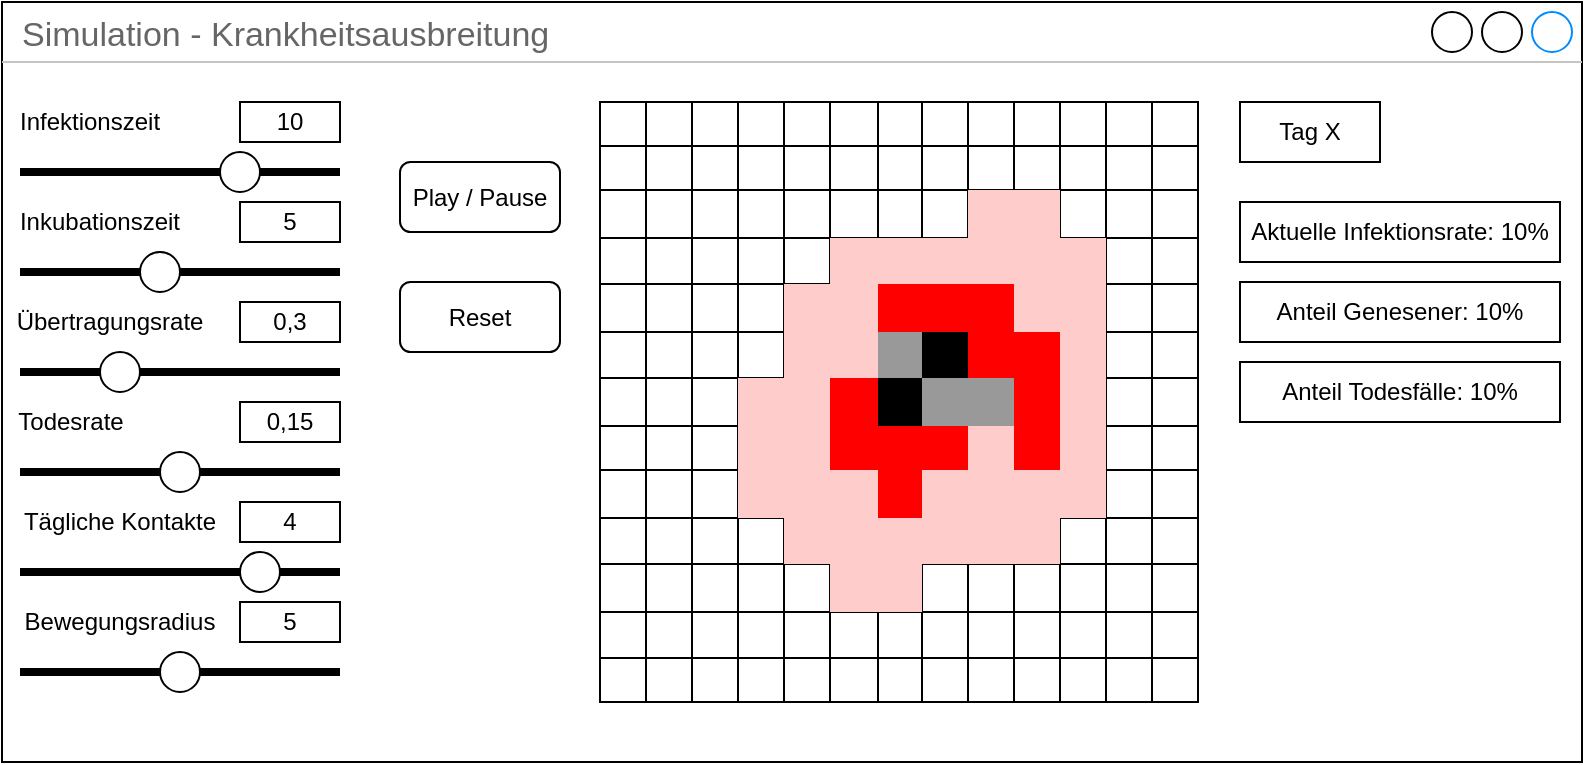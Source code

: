 <mxfile version="14.4.6" type="github">
  <diagram id="1iYBLRHVPNhLpC0BJ63J" name="Page-1">
    <mxGraphModel dx="1382" dy="764" grid="1" gridSize="10" guides="1" tooltips="1" connect="1" arrows="1" fold="1" page="1" pageScale="1" pageWidth="827" pageHeight="1169" math="0" shadow="0">
      <root>
        <mxCell id="0" />
        <mxCell id="1" parent="0" />
        <mxCell id="TaedzeyRGepdE8LKF5ip-785" value="Simulation - Krankheitsausbreitung" style="strokeWidth=1;shadow=0;dashed=0;align=center;html=1;shape=mxgraph.mockup.containers.window;align=left;verticalAlign=top;spacingLeft=8;strokeColor2=#008cff;strokeColor3=#c4c4c4;fontColor=#666666;mainText=;fontSize=17;labelBackgroundColor=none;fillColor=none;" vertex="1" parent="1">
          <mxGeometry x="20" y="30" width="790" height="380" as="geometry" />
        </mxCell>
        <mxCell id="TaedzeyRGepdE8LKF5ip-1" value="" style="shape=table;html=1;whiteSpace=wrap;startSize=0;container=1;collapsible=0;childLayout=tableLayout;" vertex="1" parent="1">
          <mxGeometry x="319" y="80" width="299" height="300" as="geometry" />
        </mxCell>
        <mxCell id="TaedzeyRGepdE8LKF5ip-170" style="shape=partialRectangle;html=1;whiteSpace=wrap;collapsible=0;dropTarget=0;pointerEvents=0;fillColor=none;top=0;left=0;bottom=0;right=0;points=[[0,0.5],[1,0.5]];portConstraint=eastwest;" vertex="1" parent="TaedzeyRGepdE8LKF5ip-1">
          <mxGeometry width="299" height="22" as="geometry" />
        </mxCell>
        <mxCell id="TaedzeyRGepdE8LKF5ip-171" style="shape=partialRectangle;html=1;whiteSpace=wrap;connectable=0;fillColor=none;top=0;left=0;bottom=0;right=0;overflow=hidden;" vertex="1" parent="TaedzeyRGepdE8LKF5ip-170">
          <mxGeometry width="23" height="22" as="geometry" />
        </mxCell>
        <mxCell id="TaedzeyRGepdE8LKF5ip-172" style="shape=partialRectangle;html=1;whiteSpace=wrap;connectable=0;fillColor=none;top=0;left=0;bottom=0;right=0;overflow=hidden;" vertex="1" parent="TaedzeyRGepdE8LKF5ip-170">
          <mxGeometry x="23" width="23" height="22" as="geometry" />
        </mxCell>
        <mxCell id="TaedzeyRGepdE8LKF5ip-173" style="shape=partialRectangle;html=1;whiteSpace=wrap;connectable=0;fillColor=none;top=0;left=0;bottom=0;right=0;overflow=hidden;" vertex="1" parent="TaedzeyRGepdE8LKF5ip-170">
          <mxGeometry x="46" width="23" height="22" as="geometry" />
        </mxCell>
        <mxCell id="TaedzeyRGepdE8LKF5ip-174" style="shape=partialRectangle;html=1;whiteSpace=wrap;connectable=0;fillColor=none;top=0;left=0;bottom=0;right=0;overflow=hidden;" vertex="1" parent="TaedzeyRGepdE8LKF5ip-170">
          <mxGeometry x="69" width="23" height="22" as="geometry" />
        </mxCell>
        <mxCell id="TaedzeyRGepdE8LKF5ip-175" style="shape=partialRectangle;html=1;whiteSpace=wrap;connectable=0;fillColor=none;top=0;left=0;bottom=0;right=0;overflow=hidden;" vertex="1" parent="TaedzeyRGepdE8LKF5ip-170">
          <mxGeometry x="92" width="23" height="22" as="geometry" />
        </mxCell>
        <mxCell id="TaedzeyRGepdE8LKF5ip-176" style="shape=partialRectangle;html=1;whiteSpace=wrap;connectable=0;fillColor=none;top=0;left=0;bottom=0;right=0;overflow=hidden;" vertex="1" parent="TaedzeyRGepdE8LKF5ip-170">
          <mxGeometry x="115" width="24" height="22" as="geometry" />
        </mxCell>
        <mxCell id="TaedzeyRGepdE8LKF5ip-177" style="shape=partialRectangle;html=1;whiteSpace=wrap;connectable=0;fillColor=none;top=0;left=0;bottom=0;right=0;overflow=hidden;" vertex="1" parent="TaedzeyRGepdE8LKF5ip-170">
          <mxGeometry x="139" width="22" height="22" as="geometry" />
        </mxCell>
        <mxCell id="TaedzeyRGepdE8LKF5ip-178" style="shape=partialRectangle;html=1;whiteSpace=wrap;connectable=0;fillColor=none;top=0;left=0;bottom=0;right=0;overflow=hidden;" vertex="1" parent="TaedzeyRGepdE8LKF5ip-170">
          <mxGeometry x="161" width="23" height="22" as="geometry" />
        </mxCell>
        <mxCell id="TaedzeyRGepdE8LKF5ip-179" style="shape=partialRectangle;html=1;whiteSpace=wrap;connectable=0;fillColor=none;top=0;left=0;bottom=0;right=0;overflow=hidden;" vertex="1" parent="TaedzeyRGepdE8LKF5ip-170">
          <mxGeometry x="184" width="23" height="22" as="geometry" />
        </mxCell>
        <mxCell id="TaedzeyRGepdE8LKF5ip-180" style="shape=partialRectangle;html=1;whiteSpace=wrap;connectable=0;fillColor=none;top=0;left=0;bottom=0;right=0;overflow=hidden;" vertex="1" parent="TaedzeyRGepdE8LKF5ip-170">
          <mxGeometry x="207" width="23" height="22" as="geometry" />
        </mxCell>
        <mxCell id="TaedzeyRGepdE8LKF5ip-181" style="shape=partialRectangle;html=1;whiteSpace=wrap;connectable=0;fillColor=none;top=0;left=0;bottom=0;right=0;overflow=hidden;" vertex="1" parent="TaedzeyRGepdE8LKF5ip-170">
          <mxGeometry x="230" width="23" height="22" as="geometry" />
        </mxCell>
        <mxCell id="TaedzeyRGepdE8LKF5ip-182" style="shape=partialRectangle;html=1;whiteSpace=wrap;connectable=0;fillColor=none;top=0;left=0;bottom=0;right=0;overflow=hidden;" vertex="1" parent="TaedzeyRGepdE8LKF5ip-170">
          <mxGeometry x="253" width="23" height="22" as="geometry" />
        </mxCell>
        <mxCell id="TaedzeyRGepdE8LKF5ip-183" style="shape=partialRectangle;html=1;whiteSpace=wrap;connectable=0;fillColor=none;top=0;left=0;bottom=0;right=0;overflow=hidden;" vertex="1" parent="TaedzeyRGepdE8LKF5ip-170">
          <mxGeometry x="276" width="23" height="22" as="geometry" />
        </mxCell>
        <mxCell id="TaedzeyRGepdE8LKF5ip-156" style="shape=partialRectangle;html=1;whiteSpace=wrap;collapsible=0;dropTarget=0;pointerEvents=0;fillColor=none;top=0;left=0;bottom=0;right=0;points=[[0,0.5],[1,0.5]];portConstraint=eastwest;" vertex="1" parent="TaedzeyRGepdE8LKF5ip-1">
          <mxGeometry y="22" width="299" height="22" as="geometry" />
        </mxCell>
        <mxCell id="TaedzeyRGepdE8LKF5ip-157" style="shape=partialRectangle;html=1;whiteSpace=wrap;connectable=0;fillColor=none;top=0;left=0;bottom=0;right=0;overflow=hidden;" vertex="1" parent="TaedzeyRGepdE8LKF5ip-156">
          <mxGeometry width="23" height="22" as="geometry" />
        </mxCell>
        <mxCell id="TaedzeyRGepdE8LKF5ip-158" style="shape=partialRectangle;html=1;whiteSpace=wrap;connectable=0;fillColor=none;top=0;left=0;bottom=0;right=0;overflow=hidden;" vertex="1" parent="TaedzeyRGepdE8LKF5ip-156">
          <mxGeometry x="23" width="23" height="22" as="geometry" />
        </mxCell>
        <mxCell id="TaedzeyRGepdE8LKF5ip-159" style="shape=partialRectangle;html=1;whiteSpace=wrap;connectable=0;fillColor=none;top=0;left=0;bottom=0;right=0;overflow=hidden;" vertex="1" parent="TaedzeyRGepdE8LKF5ip-156">
          <mxGeometry x="46" width="23" height="22" as="geometry" />
        </mxCell>
        <mxCell id="TaedzeyRGepdE8LKF5ip-160" style="shape=partialRectangle;html=1;whiteSpace=wrap;connectable=0;fillColor=none;top=0;left=0;bottom=0;right=0;overflow=hidden;" vertex="1" parent="TaedzeyRGepdE8LKF5ip-156">
          <mxGeometry x="69" width="23" height="22" as="geometry" />
        </mxCell>
        <mxCell id="TaedzeyRGepdE8LKF5ip-161" style="shape=partialRectangle;html=1;whiteSpace=wrap;connectable=0;fillColor=none;top=0;left=0;bottom=0;right=0;overflow=hidden;" vertex="1" parent="TaedzeyRGepdE8LKF5ip-156">
          <mxGeometry x="92" width="23" height="22" as="geometry" />
        </mxCell>
        <mxCell id="TaedzeyRGepdE8LKF5ip-162" style="shape=partialRectangle;html=1;whiteSpace=wrap;connectable=0;fillColor=none;top=0;left=0;bottom=0;right=0;overflow=hidden;" vertex="1" parent="TaedzeyRGepdE8LKF5ip-156">
          <mxGeometry x="115" width="24" height="22" as="geometry" />
        </mxCell>
        <mxCell id="TaedzeyRGepdE8LKF5ip-163" style="shape=partialRectangle;html=1;whiteSpace=wrap;connectable=0;fillColor=none;top=0;left=0;bottom=0;right=0;overflow=hidden;" vertex="1" parent="TaedzeyRGepdE8LKF5ip-156">
          <mxGeometry x="139" width="22" height="22" as="geometry" />
        </mxCell>
        <mxCell id="TaedzeyRGepdE8LKF5ip-164" style="shape=partialRectangle;html=1;whiteSpace=wrap;connectable=0;fillColor=none;top=0;left=0;bottom=0;right=0;overflow=hidden;" vertex="1" parent="TaedzeyRGepdE8LKF5ip-156">
          <mxGeometry x="161" width="23" height="22" as="geometry" />
        </mxCell>
        <mxCell id="TaedzeyRGepdE8LKF5ip-165" style="shape=partialRectangle;html=1;whiteSpace=wrap;connectable=0;fillColor=none;top=0;left=0;bottom=0;right=0;overflow=hidden;" vertex="1" parent="TaedzeyRGepdE8LKF5ip-156">
          <mxGeometry x="184" width="23" height="22" as="geometry" />
        </mxCell>
        <mxCell id="TaedzeyRGepdE8LKF5ip-166" style="shape=partialRectangle;html=1;whiteSpace=wrap;connectable=0;fillColor=none;top=0;left=0;bottom=0;right=0;overflow=hidden;" vertex="1" parent="TaedzeyRGepdE8LKF5ip-156">
          <mxGeometry x="207" width="23" height="22" as="geometry" />
        </mxCell>
        <mxCell id="TaedzeyRGepdE8LKF5ip-167" style="shape=partialRectangle;html=1;whiteSpace=wrap;connectable=0;fillColor=none;top=0;left=0;bottom=0;right=0;overflow=hidden;" vertex="1" parent="TaedzeyRGepdE8LKF5ip-156">
          <mxGeometry x="230" width="23" height="22" as="geometry" />
        </mxCell>
        <mxCell id="TaedzeyRGepdE8LKF5ip-168" style="shape=partialRectangle;html=1;whiteSpace=wrap;connectable=0;fillColor=none;top=0;left=0;bottom=0;right=0;overflow=hidden;" vertex="1" parent="TaedzeyRGepdE8LKF5ip-156">
          <mxGeometry x="253" width="23" height="22" as="geometry" />
        </mxCell>
        <mxCell id="TaedzeyRGepdE8LKF5ip-169" style="shape=partialRectangle;html=1;whiteSpace=wrap;connectable=0;fillColor=none;top=0;left=0;bottom=0;right=0;overflow=hidden;" vertex="1" parent="TaedzeyRGepdE8LKF5ip-156">
          <mxGeometry x="276" width="23" height="22" as="geometry" />
        </mxCell>
        <mxCell id="TaedzeyRGepdE8LKF5ip-122" style="shape=partialRectangle;html=1;whiteSpace=wrap;collapsible=0;dropTarget=0;pointerEvents=0;fillColor=none;top=0;left=0;bottom=0;right=0;points=[[0,0.5],[1,0.5]];portConstraint=eastwest;" vertex="1" parent="TaedzeyRGepdE8LKF5ip-1">
          <mxGeometry y="44" width="299" height="24" as="geometry" />
        </mxCell>
        <mxCell id="TaedzeyRGepdE8LKF5ip-134" style="shape=partialRectangle;html=1;whiteSpace=wrap;connectable=0;fillColor=none;top=0;left=0;bottom=0;right=0;overflow=hidden;" vertex="1" parent="TaedzeyRGepdE8LKF5ip-122">
          <mxGeometry width="23" height="24" as="geometry" />
        </mxCell>
        <mxCell id="TaedzeyRGepdE8LKF5ip-123" style="shape=partialRectangle;html=1;whiteSpace=wrap;connectable=0;fillColor=none;top=0;left=0;bottom=0;right=0;overflow=hidden;" vertex="1" parent="TaedzeyRGepdE8LKF5ip-122">
          <mxGeometry x="23" width="23" height="24" as="geometry" />
        </mxCell>
        <mxCell id="TaedzeyRGepdE8LKF5ip-124" style="shape=partialRectangle;html=1;whiteSpace=wrap;connectable=0;fillColor=none;top=0;left=0;bottom=0;right=0;overflow=hidden;" vertex="1" parent="TaedzeyRGepdE8LKF5ip-122">
          <mxGeometry x="46" width="23" height="24" as="geometry" />
        </mxCell>
        <mxCell id="TaedzeyRGepdE8LKF5ip-125" style="shape=partialRectangle;html=1;whiteSpace=wrap;connectable=0;fillColor=none;top=0;left=0;bottom=0;right=0;overflow=hidden;" vertex="1" parent="TaedzeyRGepdE8LKF5ip-122">
          <mxGeometry x="69" width="23" height="24" as="geometry" />
        </mxCell>
        <mxCell id="TaedzeyRGepdE8LKF5ip-126" style="shape=partialRectangle;html=1;whiteSpace=wrap;connectable=0;fillColor=none;top=0;left=0;bottom=0;right=0;overflow=hidden;" vertex="1" parent="TaedzeyRGepdE8LKF5ip-122">
          <mxGeometry x="92" width="23" height="24" as="geometry" />
        </mxCell>
        <mxCell id="TaedzeyRGepdE8LKF5ip-127" style="shape=partialRectangle;html=1;whiteSpace=wrap;connectable=0;fillColor=none;top=0;left=0;bottom=0;right=0;overflow=hidden;" vertex="1" parent="TaedzeyRGepdE8LKF5ip-122">
          <mxGeometry x="115" width="24" height="24" as="geometry" />
        </mxCell>
        <mxCell id="TaedzeyRGepdE8LKF5ip-128" style="shape=partialRectangle;html=1;whiteSpace=wrap;connectable=0;fillColor=none;top=0;left=0;bottom=0;right=0;overflow=hidden;" vertex="1" parent="TaedzeyRGepdE8LKF5ip-122">
          <mxGeometry x="139" width="22" height="24" as="geometry" />
        </mxCell>
        <mxCell id="TaedzeyRGepdE8LKF5ip-129" style="shape=partialRectangle;html=1;whiteSpace=wrap;connectable=0;fillColor=none;top=0;left=0;bottom=0;right=0;overflow=hidden;" vertex="1" parent="TaedzeyRGepdE8LKF5ip-122">
          <mxGeometry x="161" width="23" height="24" as="geometry" />
        </mxCell>
        <mxCell id="TaedzeyRGepdE8LKF5ip-130" style="shape=partialRectangle;html=1;whiteSpace=wrap;connectable=0;top=0;left=0;bottom=0;right=0;overflow=hidden;fillColor=#FFCCCC;" vertex="1" parent="TaedzeyRGepdE8LKF5ip-122">
          <mxGeometry x="184" width="23" height="24" as="geometry" />
        </mxCell>
        <mxCell id="TaedzeyRGepdE8LKF5ip-131" style="shape=partialRectangle;html=1;whiteSpace=wrap;connectable=0;top=0;left=0;bottom=0;right=0;overflow=hidden;fillColor=#FFCCCC;" vertex="1" parent="TaedzeyRGepdE8LKF5ip-122">
          <mxGeometry x="207" width="23" height="24" as="geometry" />
        </mxCell>
        <mxCell id="TaedzeyRGepdE8LKF5ip-132" style="shape=partialRectangle;html=1;whiteSpace=wrap;connectable=0;fillColor=none;top=0;left=0;bottom=0;right=0;overflow=hidden;" vertex="1" parent="TaedzeyRGepdE8LKF5ip-122">
          <mxGeometry x="230" width="23" height="24" as="geometry" />
        </mxCell>
        <mxCell id="TaedzeyRGepdE8LKF5ip-133" style="shape=partialRectangle;html=1;whiteSpace=wrap;connectable=0;fillColor=none;top=0;left=0;bottom=0;right=0;overflow=hidden;" vertex="1" parent="TaedzeyRGepdE8LKF5ip-122">
          <mxGeometry x="253" width="23" height="24" as="geometry" />
        </mxCell>
        <mxCell id="TaedzeyRGepdE8LKF5ip-145" style="shape=partialRectangle;html=1;whiteSpace=wrap;connectable=0;fillColor=none;top=0;left=0;bottom=0;right=0;overflow=hidden;" vertex="1" parent="TaedzeyRGepdE8LKF5ip-122">
          <mxGeometry x="276" width="23" height="24" as="geometry" />
        </mxCell>
        <mxCell id="TaedzeyRGepdE8LKF5ip-101" style="shape=partialRectangle;html=1;whiteSpace=wrap;collapsible=0;dropTarget=0;pointerEvents=0;fillColor=none;top=0;left=0;bottom=0;right=0;points=[[0,0.5],[1,0.5]];portConstraint=eastwest;" vertex="1" parent="TaedzeyRGepdE8LKF5ip-1">
          <mxGeometry y="68" width="299" height="23" as="geometry" />
        </mxCell>
        <mxCell id="TaedzeyRGepdE8LKF5ip-135" style="shape=partialRectangle;html=1;whiteSpace=wrap;connectable=0;fillColor=none;top=0;left=0;bottom=0;right=0;overflow=hidden;" vertex="1" parent="TaedzeyRGepdE8LKF5ip-101">
          <mxGeometry width="23" height="23" as="geometry" />
        </mxCell>
        <mxCell id="TaedzeyRGepdE8LKF5ip-112" style="shape=partialRectangle;html=1;whiteSpace=wrap;connectable=0;fillColor=none;top=0;left=0;bottom=0;right=0;overflow=hidden;" vertex="1" parent="TaedzeyRGepdE8LKF5ip-101">
          <mxGeometry x="23" width="23" height="23" as="geometry" />
        </mxCell>
        <mxCell id="TaedzeyRGepdE8LKF5ip-102" style="shape=partialRectangle;html=1;whiteSpace=wrap;connectable=0;fillColor=none;top=0;left=0;bottom=0;right=0;overflow=hidden;" vertex="1" parent="TaedzeyRGepdE8LKF5ip-101">
          <mxGeometry x="46" width="23" height="23" as="geometry" />
        </mxCell>
        <mxCell id="TaedzeyRGepdE8LKF5ip-103" style="shape=partialRectangle;html=1;whiteSpace=wrap;connectable=0;fillColor=none;top=0;left=0;bottom=0;right=0;overflow=hidden;" vertex="1" parent="TaedzeyRGepdE8LKF5ip-101">
          <mxGeometry x="69" width="23" height="23" as="geometry" />
        </mxCell>
        <mxCell id="TaedzeyRGepdE8LKF5ip-104" style="shape=partialRectangle;html=1;whiteSpace=wrap;connectable=0;fillColor=none;top=0;left=0;bottom=0;right=0;overflow=hidden;" vertex="1" parent="TaedzeyRGepdE8LKF5ip-101">
          <mxGeometry x="92" width="23" height="23" as="geometry" />
        </mxCell>
        <mxCell id="TaedzeyRGepdE8LKF5ip-105" style="shape=partialRectangle;html=1;whiteSpace=wrap;connectable=0;top=0;left=0;bottom=0;right=0;overflow=hidden;fillColor=#FFCCCC;" vertex="1" parent="TaedzeyRGepdE8LKF5ip-101">
          <mxGeometry x="115" width="24" height="23" as="geometry" />
        </mxCell>
        <mxCell id="TaedzeyRGepdE8LKF5ip-106" style="shape=partialRectangle;html=1;whiteSpace=wrap;connectable=0;top=0;left=0;bottom=0;right=0;overflow=hidden;fillColor=#FFCCCC;" vertex="1" parent="TaedzeyRGepdE8LKF5ip-101">
          <mxGeometry x="139" width="22" height="23" as="geometry" />
        </mxCell>
        <mxCell id="TaedzeyRGepdE8LKF5ip-107" style="shape=partialRectangle;html=1;whiteSpace=wrap;connectable=0;top=0;left=0;bottom=0;right=0;overflow=hidden;fillColor=#FFCCCC;" vertex="1" parent="TaedzeyRGepdE8LKF5ip-101">
          <mxGeometry x="161" width="23" height="23" as="geometry" />
        </mxCell>
        <mxCell id="TaedzeyRGepdE8LKF5ip-108" style="shape=partialRectangle;html=1;whiteSpace=wrap;connectable=0;top=0;left=0;bottom=0;right=0;overflow=hidden;strokeColor=none;fillColor=#FFCCCC;" vertex="1" parent="TaedzeyRGepdE8LKF5ip-101">
          <mxGeometry x="184" width="23" height="23" as="geometry" />
        </mxCell>
        <mxCell id="TaedzeyRGepdE8LKF5ip-109" value="" style="shape=partialRectangle;html=1;whiteSpace=wrap;connectable=0;top=0;left=0;bottom=0;right=0;overflow=hidden;strokeColor=none;fillColor=#FFCCCC;" vertex="1" parent="TaedzeyRGepdE8LKF5ip-101">
          <mxGeometry x="207" width="23" height="23" as="geometry" />
        </mxCell>
        <mxCell id="TaedzeyRGepdE8LKF5ip-110" style="shape=partialRectangle;html=1;whiteSpace=wrap;connectable=0;top=0;left=0;bottom=0;right=0;overflow=hidden;fillColor=#FFCCCC;" vertex="1" parent="TaedzeyRGepdE8LKF5ip-101">
          <mxGeometry x="230" width="23" height="23" as="geometry" />
        </mxCell>
        <mxCell id="TaedzeyRGepdE8LKF5ip-111" style="shape=partialRectangle;html=1;whiteSpace=wrap;connectable=0;fillColor=none;top=0;left=0;bottom=0;right=0;overflow=hidden;" vertex="1" parent="TaedzeyRGepdE8LKF5ip-101">
          <mxGeometry x="253" width="23" height="23" as="geometry" />
        </mxCell>
        <mxCell id="TaedzeyRGepdE8LKF5ip-146" style="shape=partialRectangle;html=1;whiteSpace=wrap;connectable=0;fillColor=none;top=0;left=0;bottom=0;right=0;overflow=hidden;" vertex="1" parent="TaedzeyRGepdE8LKF5ip-101">
          <mxGeometry x="276" width="23" height="23" as="geometry" />
        </mxCell>
        <mxCell id="TaedzeyRGepdE8LKF5ip-90" style="shape=partialRectangle;html=1;whiteSpace=wrap;collapsible=0;dropTarget=0;pointerEvents=0;fillColor=none;top=0;left=0;bottom=0;right=0;points=[[0,0.5],[1,0.5]];portConstraint=eastwest;" vertex="1" parent="TaedzeyRGepdE8LKF5ip-1">
          <mxGeometry y="91" width="299" height="24" as="geometry" />
        </mxCell>
        <mxCell id="TaedzeyRGepdE8LKF5ip-136" style="shape=partialRectangle;html=1;whiteSpace=wrap;connectable=0;fillColor=none;top=0;left=0;bottom=0;right=0;overflow=hidden;" vertex="1" parent="TaedzeyRGepdE8LKF5ip-90">
          <mxGeometry width="23" height="24" as="geometry" />
        </mxCell>
        <mxCell id="TaedzeyRGepdE8LKF5ip-113" style="shape=partialRectangle;html=1;whiteSpace=wrap;connectable=0;fillColor=none;top=0;left=0;bottom=0;right=0;overflow=hidden;" vertex="1" parent="TaedzeyRGepdE8LKF5ip-90">
          <mxGeometry x="23" width="23" height="24" as="geometry" />
        </mxCell>
        <mxCell id="TaedzeyRGepdE8LKF5ip-91" style="shape=partialRectangle;html=1;whiteSpace=wrap;connectable=0;fillColor=none;top=0;left=0;bottom=0;right=0;overflow=hidden;" vertex="1" parent="TaedzeyRGepdE8LKF5ip-90">
          <mxGeometry x="46" width="23" height="24" as="geometry" />
        </mxCell>
        <mxCell id="TaedzeyRGepdE8LKF5ip-92" style="shape=partialRectangle;html=1;whiteSpace=wrap;connectable=0;fillColor=none;top=0;left=0;bottom=0;right=0;overflow=hidden;" vertex="1" parent="TaedzeyRGepdE8LKF5ip-90">
          <mxGeometry x="69" width="23" height="24" as="geometry" />
        </mxCell>
        <mxCell id="TaedzeyRGepdE8LKF5ip-93" style="shape=partialRectangle;html=1;whiteSpace=wrap;connectable=0;top=0;left=0;bottom=0;right=0;overflow=hidden;fillColor=#FFCCCC;" vertex="1" parent="TaedzeyRGepdE8LKF5ip-90">
          <mxGeometry x="92" width="23" height="24" as="geometry" />
        </mxCell>
        <mxCell id="TaedzeyRGepdE8LKF5ip-94" style="shape=partialRectangle;html=1;whiteSpace=wrap;connectable=0;top=0;left=0;bottom=0;right=0;overflow=hidden;fillColor=#FFCCCC;" vertex="1" parent="TaedzeyRGepdE8LKF5ip-90">
          <mxGeometry x="115" width="24" height="24" as="geometry" />
        </mxCell>
        <mxCell id="TaedzeyRGepdE8LKF5ip-95" style="shape=partialRectangle;html=1;whiteSpace=wrap;connectable=0;top=0;left=0;bottom=0;right=0;overflow=hidden;strokeColor=#FFFFFF;fillColor=#FF0000;" vertex="1" parent="TaedzeyRGepdE8LKF5ip-90">
          <mxGeometry x="139" width="22" height="24" as="geometry" />
        </mxCell>
        <mxCell id="TaedzeyRGepdE8LKF5ip-96" style="shape=partialRectangle;html=1;whiteSpace=wrap;connectable=0;top=0;left=0;bottom=0;right=0;overflow=hidden;strokeColor=#FFFFFF;fillColor=#FF0000;" vertex="1" parent="TaedzeyRGepdE8LKF5ip-90">
          <mxGeometry x="161" width="23" height="24" as="geometry" />
        </mxCell>
        <mxCell id="TaedzeyRGepdE8LKF5ip-97" style="shape=partialRectangle;html=1;whiteSpace=wrap;connectable=0;top=0;left=0;bottom=0;right=0;overflow=hidden;strokeColor=#FFFFFF;fillColor=#FF0000;" vertex="1" parent="TaedzeyRGepdE8LKF5ip-90">
          <mxGeometry x="184" width="23" height="24" as="geometry" />
        </mxCell>
        <mxCell id="TaedzeyRGepdE8LKF5ip-98" style="shape=partialRectangle;html=1;whiteSpace=wrap;connectable=0;top=0;left=0;bottom=0;right=0;overflow=hidden;strokeColor=none;fillColor=#FFCCCC;" vertex="1" parent="TaedzeyRGepdE8LKF5ip-90">
          <mxGeometry x="207" width="23" height="24" as="geometry" />
        </mxCell>
        <mxCell id="TaedzeyRGepdE8LKF5ip-99" value="" style="shape=partialRectangle;html=1;whiteSpace=wrap;connectable=0;top=0;left=0;bottom=0;right=0;overflow=hidden;strokeColor=none;fillColor=#FFCCCC;" vertex="1" parent="TaedzeyRGepdE8LKF5ip-90">
          <mxGeometry x="230" width="23" height="24" as="geometry" />
        </mxCell>
        <mxCell id="TaedzeyRGepdE8LKF5ip-100" style="shape=partialRectangle;html=1;whiteSpace=wrap;connectable=0;fillColor=none;top=0;left=0;bottom=0;right=0;overflow=hidden;" vertex="1" parent="TaedzeyRGepdE8LKF5ip-90">
          <mxGeometry x="253" width="23" height="24" as="geometry" />
        </mxCell>
        <mxCell id="TaedzeyRGepdE8LKF5ip-147" style="shape=partialRectangle;html=1;whiteSpace=wrap;connectable=0;fillColor=none;top=0;left=0;bottom=0;right=0;overflow=hidden;" vertex="1" parent="TaedzeyRGepdE8LKF5ip-90">
          <mxGeometry x="276" width="23" height="24" as="geometry" />
        </mxCell>
        <mxCell id="TaedzeyRGepdE8LKF5ip-79" style="shape=partialRectangle;html=1;whiteSpace=wrap;collapsible=0;dropTarget=0;pointerEvents=0;fillColor=none;top=0;left=0;bottom=0;right=0;points=[[0,0.5],[1,0.5]];portConstraint=eastwest;" vertex="1" parent="TaedzeyRGepdE8LKF5ip-1">
          <mxGeometry y="115" width="299" height="23" as="geometry" />
        </mxCell>
        <mxCell id="TaedzeyRGepdE8LKF5ip-137" style="shape=partialRectangle;html=1;whiteSpace=wrap;connectable=0;fillColor=none;top=0;left=0;bottom=0;right=0;overflow=hidden;" vertex="1" parent="TaedzeyRGepdE8LKF5ip-79">
          <mxGeometry width="23" height="23" as="geometry" />
        </mxCell>
        <mxCell id="TaedzeyRGepdE8LKF5ip-114" style="shape=partialRectangle;html=1;whiteSpace=wrap;connectable=0;fillColor=none;top=0;left=0;bottom=0;right=0;overflow=hidden;" vertex="1" parent="TaedzeyRGepdE8LKF5ip-79">
          <mxGeometry x="23" width="23" height="23" as="geometry" />
        </mxCell>
        <mxCell id="TaedzeyRGepdE8LKF5ip-80" style="shape=partialRectangle;html=1;whiteSpace=wrap;connectable=0;fillColor=none;top=0;left=0;bottom=0;right=0;overflow=hidden;" vertex="1" parent="TaedzeyRGepdE8LKF5ip-79">
          <mxGeometry x="46" width="23" height="23" as="geometry" />
        </mxCell>
        <mxCell id="TaedzeyRGepdE8LKF5ip-81" style="shape=partialRectangle;html=1;whiteSpace=wrap;connectable=0;fillColor=none;top=0;left=0;bottom=0;right=0;overflow=hidden;" vertex="1" parent="TaedzeyRGepdE8LKF5ip-79">
          <mxGeometry x="69" width="23" height="23" as="geometry" />
        </mxCell>
        <mxCell id="TaedzeyRGepdE8LKF5ip-82" style="shape=partialRectangle;html=1;whiteSpace=wrap;connectable=0;top=0;left=0;bottom=0;right=0;overflow=hidden;fillColor=#FFCCCC;" vertex="1" parent="TaedzeyRGepdE8LKF5ip-79">
          <mxGeometry x="92" width="23" height="23" as="geometry" />
        </mxCell>
        <mxCell id="TaedzeyRGepdE8LKF5ip-83" style="shape=partialRectangle;html=1;whiteSpace=wrap;connectable=0;top=0;left=0;bottom=0;right=0;overflow=hidden;fillColor=#FFCCCC;" vertex="1" parent="TaedzeyRGepdE8LKF5ip-79">
          <mxGeometry x="115" width="24" height="23" as="geometry" />
        </mxCell>
        <mxCell id="TaedzeyRGepdE8LKF5ip-84" style="shape=partialRectangle;html=1;whiteSpace=wrap;connectable=0;top=0;left=0;bottom=0;right=0;overflow=hidden;fillColor=#999999;" vertex="1" parent="TaedzeyRGepdE8LKF5ip-79">
          <mxGeometry x="139" width="22" height="23" as="geometry" />
        </mxCell>
        <mxCell id="TaedzeyRGepdE8LKF5ip-85" style="shape=partialRectangle;html=1;whiteSpace=wrap;connectable=0;top=0;left=0;bottom=0;right=0;overflow=hidden;fillColor=#000000;" vertex="1" parent="TaedzeyRGepdE8LKF5ip-79">
          <mxGeometry x="161" width="23" height="23" as="geometry" />
        </mxCell>
        <mxCell id="TaedzeyRGepdE8LKF5ip-86" style="shape=partialRectangle;html=1;whiteSpace=wrap;connectable=0;top=0;left=0;bottom=0;right=0;overflow=hidden;strokeColor=#FFFFFF;fillColor=#FF0000;" vertex="1" parent="TaedzeyRGepdE8LKF5ip-79">
          <mxGeometry x="184" width="23" height="23" as="geometry" />
        </mxCell>
        <mxCell id="TaedzeyRGepdE8LKF5ip-87" style="shape=partialRectangle;html=1;whiteSpace=wrap;connectable=0;top=0;left=0;bottom=0;right=0;overflow=hidden;strokeColor=#FFFFFF;fillColor=#FF0000;" vertex="1" parent="TaedzeyRGepdE8LKF5ip-79">
          <mxGeometry x="207" width="23" height="23" as="geometry" />
        </mxCell>
        <mxCell id="TaedzeyRGepdE8LKF5ip-88" style="shape=partialRectangle;html=1;whiteSpace=wrap;connectable=0;top=0;left=0;bottom=0;right=0;overflow=hidden;strokeColor=none;fillColor=#FFCCCC;" vertex="1" parent="TaedzeyRGepdE8LKF5ip-79">
          <mxGeometry x="230" width="23" height="23" as="geometry" />
        </mxCell>
        <mxCell id="TaedzeyRGepdE8LKF5ip-89" style="shape=partialRectangle;html=1;whiteSpace=wrap;connectable=0;fillColor=none;top=0;left=0;bottom=0;right=0;overflow=hidden;" vertex="1" parent="TaedzeyRGepdE8LKF5ip-79">
          <mxGeometry x="253" width="23" height="23" as="geometry" />
        </mxCell>
        <mxCell id="TaedzeyRGepdE8LKF5ip-148" style="shape=partialRectangle;html=1;whiteSpace=wrap;connectable=0;fillColor=none;top=0;left=0;bottom=0;right=0;overflow=hidden;" vertex="1" parent="TaedzeyRGepdE8LKF5ip-79">
          <mxGeometry x="276" width="23" height="23" as="geometry" />
        </mxCell>
        <mxCell id="TaedzeyRGepdE8LKF5ip-68" style="shape=partialRectangle;html=1;whiteSpace=wrap;collapsible=0;dropTarget=0;pointerEvents=0;fillColor=none;top=0;left=0;bottom=0;right=0;points=[[0,0.5],[1,0.5]];portConstraint=eastwest;" vertex="1" parent="TaedzeyRGepdE8LKF5ip-1">
          <mxGeometry y="138" width="299" height="24" as="geometry" />
        </mxCell>
        <mxCell id="TaedzeyRGepdE8LKF5ip-138" style="shape=partialRectangle;html=1;whiteSpace=wrap;connectable=0;fillColor=none;top=0;left=0;bottom=0;right=0;overflow=hidden;" vertex="1" parent="TaedzeyRGepdE8LKF5ip-68">
          <mxGeometry width="23" height="24" as="geometry" />
        </mxCell>
        <mxCell id="TaedzeyRGepdE8LKF5ip-115" style="shape=partialRectangle;html=1;whiteSpace=wrap;connectable=0;fillColor=none;top=0;left=0;bottom=0;right=0;overflow=hidden;" vertex="1" parent="TaedzeyRGepdE8LKF5ip-68">
          <mxGeometry x="23" width="23" height="24" as="geometry" />
        </mxCell>
        <mxCell id="TaedzeyRGepdE8LKF5ip-69" style="shape=partialRectangle;html=1;whiteSpace=wrap;connectable=0;fillColor=none;top=0;left=0;bottom=0;right=0;overflow=hidden;" vertex="1" parent="TaedzeyRGepdE8LKF5ip-68">
          <mxGeometry x="46" width="23" height="24" as="geometry" />
        </mxCell>
        <mxCell id="TaedzeyRGepdE8LKF5ip-70" style="shape=partialRectangle;html=1;whiteSpace=wrap;connectable=0;top=0;left=0;bottom=0;right=0;overflow=hidden;fillColor=#FFCCCC;" vertex="1" parent="TaedzeyRGepdE8LKF5ip-68">
          <mxGeometry x="69" width="23" height="24" as="geometry" />
        </mxCell>
        <mxCell id="TaedzeyRGepdE8LKF5ip-71" style="shape=partialRectangle;html=1;whiteSpace=wrap;connectable=0;top=0;left=0;bottom=0;right=0;overflow=hidden;fillColor=#FFCCCC;" vertex="1" parent="TaedzeyRGepdE8LKF5ip-68">
          <mxGeometry x="92" width="23" height="24" as="geometry" />
        </mxCell>
        <mxCell id="TaedzeyRGepdE8LKF5ip-72" style="shape=partialRectangle;html=1;whiteSpace=wrap;connectable=0;top=0;left=0;bottom=0;right=0;overflow=hidden;strokeColor=#FFFFFF;fillColor=#FF0000;" vertex="1" parent="TaedzeyRGepdE8LKF5ip-68">
          <mxGeometry x="115" width="24" height="24" as="geometry" />
        </mxCell>
        <mxCell id="TaedzeyRGepdE8LKF5ip-73" style="shape=partialRectangle;html=1;whiteSpace=wrap;connectable=0;top=0;left=0;bottom=0;right=0;overflow=hidden;strokeColor=#B20000;fontColor=#ffffff;fillColor=#000000;" vertex="1" parent="TaedzeyRGepdE8LKF5ip-68">
          <mxGeometry x="139" width="22" height="24" as="geometry" />
        </mxCell>
        <mxCell id="TaedzeyRGepdE8LKF5ip-74" style="shape=partialRectangle;html=1;whiteSpace=wrap;connectable=0;top=0;left=0;bottom=0;right=0;overflow=hidden;fillColor=#999999;" vertex="1" parent="TaedzeyRGepdE8LKF5ip-68">
          <mxGeometry x="161" width="23" height="24" as="geometry" />
        </mxCell>
        <mxCell id="TaedzeyRGepdE8LKF5ip-75" style="shape=partialRectangle;html=1;whiteSpace=wrap;connectable=0;top=0;left=0;bottom=0;right=0;overflow=hidden;fillColor=#999999;" vertex="1" parent="TaedzeyRGepdE8LKF5ip-68">
          <mxGeometry x="184" width="23" height="24" as="geometry" />
        </mxCell>
        <mxCell id="TaedzeyRGepdE8LKF5ip-76" style="shape=partialRectangle;html=1;whiteSpace=wrap;connectable=0;top=0;left=0;bottom=0;right=0;overflow=hidden;strokeColor=#FFFFFF;fillColor=#FF0000;" vertex="1" parent="TaedzeyRGepdE8LKF5ip-68">
          <mxGeometry x="207" width="23" height="24" as="geometry" />
        </mxCell>
        <mxCell id="TaedzeyRGepdE8LKF5ip-77" style="shape=partialRectangle;html=1;whiteSpace=wrap;connectable=0;top=0;left=0;bottom=0;right=0;overflow=hidden;strokeColor=none;fillColor=#FFCCCC;" vertex="1" parent="TaedzeyRGepdE8LKF5ip-68">
          <mxGeometry x="230" width="23" height="24" as="geometry" />
        </mxCell>
        <mxCell id="TaedzeyRGepdE8LKF5ip-78" style="shape=partialRectangle;html=1;whiteSpace=wrap;connectable=0;fillColor=none;top=0;left=0;bottom=0;right=0;overflow=hidden;" vertex="1" parent="TaedzeyRGepdE8LKF5ip-68">
          <mxGeometry x="253" width="23" height="24" as="geometry" />
        </mxCell>
        <mxCell id="TaedzeyRGepdE8LKF5ip-149" style="shape=partialRectangle;html=1;whiteSpace=wrap;connectable=0;fillColor=none;top=0;left=0;bottom=0;right=0;overflow=hidden;" vertex="1" parent="TaedzeyRGepdE8LKF5ip-68">
          <mxGeometry x="276" width="23" height="24" as="geometry" />
        </mxCell>
        <mxCell id="TaedzeyRGepdE8LKF5ip-57" style="shape=partialRectangle;html=1;whiteSpace=wrap;collapsible=0;dropTarget=0;pointerEvents=0;fillColor=none;top=0;left=0;bottom=0;right=0;points=[[0,0.5],[1,0.5]];portConstraint=eastwest;" vertex="1" parent="TaedzeyRGepdE8LKF5ip-1">
          <mxGeometry y="162" width="299" height="22" as="geometry" />
        </mxCell>
        <mxCell id="TaedzeyRGepdE8LKF5ip-139" style="shape=partialRectangle;html=1;whiteSpace=wrap;connectable=0;fillColor=none;top=0;left=0;bottom=0;right=0;overflow=hidden;" vertex="1" parent="TaedzeyRGepdE8LKF5ip-57">
          <mxGeometry width="23" height="22" as="geometry" />
        </mxCell>
        <mxCell id="TaedzeyRGepdE8LKF5ip-116" style="shape=partialRectangle;html=1;whiteSpace=wrap;connectable=0;fillColor=none;top=0;left=0;bottom=0;right=0;overflow=hidden;" vertex="1" parent="TaedzeyRGepdE8LKF5ip-57">
          <mxGeometry x="23" width="23" height="22" as="geometry" />
        </mxCell>
        <mxCell id="TaedzeyRGepdE8LKF5ip-58" style="shape=partialRectangle;html=1;whiteSpace=wrap;connectable=0;fillColor=none;top=0;left=0;bottom=0;right=0;overflow=hidden;" vertex="1" parent="TaedzeyRGepdE8LKF5ip-57">
          <mxGeometry x="46" width="23" height="22" as="geometry" />
        </mxCell>
        <mxCell id="TaedzeyRGepdE8LKF5ip-59" style="shape=partialRectangle;html=1;whiteSpace=wrap;connectable=0;top=0;left=0;bottom=0;right=0;overflow=hidden;fillColor=#FFCCCC;" vertex="1" parent="TaedzeyRGepdE8LKF5ip-57">
          <mxGeometry x="69" width="23" height="22" as="geometry" />
        </mxCell>
        <mxCell id="TaedzeyRGepdE8LKF5ip-60" style="shape=partialRectangle;html=1;whiteSpace=wrap;connectable=0;top=0;left=0;bottom=0;right=0;overflow=hidden;fillColor=#FFCCCC;" vertex="1" parent="TaedzeyRGepdE8LKF5ip-57">
          <mxGeometry x="92" width="23" height="22" as="geometry" />
        </mxCell>
        <mxCell id="TaedzeyRGepdE8LKF5ip-61" style="shape=partialRectangle;html=1;whiteSpace=wrap;connectable=0;top=0;left=0;bottom=0;right=0;overflow=hidden;strokeColor=#FFFFFF;fillColor=#FF0000;" vertex="1" parent="TaedzeyRGepdE8LKF5ip-57">
          <mxGeometry x="115" width="24" height="22" as="geometry" />
        </mxCell>
        <mxCell id="TaedzeyRGepdE8LKF5ip-62" style="shape=partialRectangle;html=1;whiteSpace=wrap;connectable=0;top=0;left=0;bottom=0;right=0;overflow=hidden;strokeColor=#FFFFFF;fillColor=#FF0000;" vertex="1" parent="TaedzeyRGepdE8LKF5ip-57">
          <mxGeometry x="139" width="22" height="22" as="geometry" />
        </mxCell>
        <mxCell id="TaedzeyRGepdE8LKF5ip-63" style="shape=partialRectangle;html=1;whiteSpace=wrap;connectable=0;top=0;left=0;bottom=0;right=0;overflow=hidden;strokeColor=#FFFFFF;fillColor=#FF0000;" vertex="1" parent="TaedzeyRGepdE8LKF5ip-57">
          <mxGeometry x="161" width="23" height="22" as="geometry" />
        </mxCell>
        <mxCell id="TaedzeyRGepdE8LKF5ip-64" style="shape=partialRectangle;html=1;whiteSpace=wrap;connectable=0;top=0;left=0;bottom=0;right=0;overflow=hidden;strokeColor=none;fillColor=#FFCCCC;" vertex="1" parent="TaedzeyRGepdE8LKF5ip-57">
          <mxGeometry x="184" width="23" height="22" as="geometry" />
        </mxCell>
        <mxCell id="TaedzeyRGepdE8LKF5ip-65" style="shape=partialRectangle;html=1;whiteSpace=wrap;connectable=0;top=0;left=0;bottom=0;right=0;overflow=hidden;strokeColor=#FFFFFF;fillColor=#FF0000;" vertex="1" parent="TaedzeyRGepdE8LKF5ip-57">
          <mxGeometry x="207" width="23" height="22" as="geometry" />
        </mxCell>
        <mxCell id="TaedzeyRGepdE8LKF5ip-66" style="shape=partialRectangle;html=1;whiteSpace=wrap;connectable=0;top=0;left=0;bottom=0;right=0;overflow=hidden;strokeColor=none;fillColor=#FFCCCC;" vertex="1" parent="TaedzeyRGepdE8LKF5ip-57">
          <mxGeometry x="230" width="23" height="22" as="geometry" />
        </mxCell>
        <mxCell id="TaedzeyRGepdE8LKF5ip-67" style="shape=partialRectangle;html=1;whiteSpace=wrap;connectable=0;fillColor=none;top=0;left=0;bottom=0;right=0;overflow=hidden;" vertex="1" parent="TaedzeyRGepdE8LKF5ip-57">
          <mxGeometry x="253" width="23" height="22" as="geometry" />
        </mxCell>
        <mxCell id="TaedzeyRGepdE8LKF5ip-150" style="shape=partialRectangle;html=1;whiteSpace=wrap;connectable=0;fillColor=none;top=0;left=0;bottom=0;right=0;overflow=hidden;" vertex="1" parent="TaedzeyRGepdE8LKF5ip-57">
          <mxGeometry x="276" width="23" height="22" as="geometry" />
        </mxCell>
        <mxCell id="TaedzeyRGepdE8LKF5ip-46" style="shape=partialRectangle;html=1;whiteSpace=wrap;collapsible=0;dropTarget=0;pointerEvents=0;fillColor=none;top=0;left=0;bottom=0;right=0;points=[[0,0.5],[1,0.5]];portConstraint=eastwest;" vertex="1" parent="TaedzeyRGepdE8LKF5ip-1">
          <mxGeometry y="184" width="299" height="24" as="geometry" />
        </mxCell>
        <mxCell id="TaedzeyRGepdE8LKF5ip-140" style="shape=partialRectangle;html=1;whiteSpace=wrap;connectable=0;fillColor=none;top=0;left=0;bottom=0;right=0;overflow=hidden;" vertex="1" parent="TaedzeyRGepdE8LKF5ip-46">
          <mxGeometry width="23" height="24" as="geometry" />
        </mxCell>
        <mxCell id="TaedzeyRGepdE8LKF5ip-117" style="shape=partialRectangle;html=1;whiteSpace=wrap;connectable=0;fillColor=none;top=0;left=0;bottom=0;right=0;overflow=hidden;" vertex="1" parent="TaedzeyRGepdE8LKF5ip-46">
          <mxGeometry x="23" width="23" height="24" as="geometry" />
        </mxCell>
        <mxCell id="TaedzeyRGepdE8LKF5ip-47" style="shape=partialRectangle;html=1;whiteSpace=wrap;connectable=0;fillColor=none;top=0;left=0;bottom=0;right=0;overflow=hidden;" vertex="1" parent="TaedzeyRGepdE8LKF5ip-46">
          <mxGeometry x="46" width="23" height="24" as="geometry" />
        </mxCell>
        <mxCell id="TaedzeyRGepdE8LKF5ip-48" style="shape=partialRectangle;html=1;whiteSpace=wrap;connectable=0;top=0;left=0;bottom=0;right=0;overflow=hidden;fillColor=#FFCCCC;" vertex="1" parent="TaedzeyRGepdE8LKF5ip-46">
          <mxGeometry x="69" width="23" height="24" as="geometry" />
        </mxCell>
        <mxCell id="TaedzeyRGepdE8LKF5ip-49" style="shape=partialRectangle;html=1;whiteSpace=wrap;connectable=0;top=0;left=0;bottom=0;right=0;overflow=hidden;fillColor=#FFCCCC;" vertex="1" parent="TaedzeyRGepdE8LKF5ip-46">
          <mxGeometry x="92" width="23" height="24" as="geometry" />
        </mxCell>
        <mxCell id="TaedzeyRGepdE8LKF5ip-50" style="shape=partialRectangle;html=1;whiteSpace=wrap;connectable=0;top=0;left=0;bottom=0;right=0;overflow=hidden;fillColor=#FFCCCC;" vertex="1" parent="TaedzeyRGepdE8LKF5ip-46">
          <mxGeometry x="115" width="24" height="24" as="geometry" />
        </mxCell>
        <mxCell id="TaedzeyRGepdE8LKF5ip-51" style="shape=partialRectangle;html=1;whiteSpace=wrap;connectable=0;top=0;left=0;bottom=0;right=0;overflow=hidden;strokeColor=#FFFFFF;fillColor=#FF0000;" vertex="1" parent="TaedzeyRGepdE8LKF5ip-46">
          <mxGeometry x="139" width="22" height="24" as="geometry" />
        </mxCell>
        <mxCell id="TaedzeyRGepdE8LKF5ip-52" style="shape=partialRectangle;html=1;whiteSpace=wrap;connectable=0;top=0;left=0;bottom=0;right=0;overflow=hidden;fillColor=#FFCCCC;" vertex="1" parent="TaedzeyRGepdE8LKF5ip-46">
          <mxGeometry x="161" width="23" height="24" as="geometry" />
        </mxCell>
        <mxCell id="TaedzeyRGepdE8LKF5ip-53" style="shape=partialRectangle;html=1;whiteSpace=wrap;connectable=0;top=0;left=0;bottom=0;right=0;overflow=hidden;strokeColor=none;fillColor=#FFCCCC;" vertex="1" parent="TaedzeyRGepdE8LKF5ip-46">
          <mxGeometry x="184" width="23" height="24" as="geometry" />
        </mxCell>
        <mxCell id="TaedzeyRGepdE8LKF5ip-54" style="shape=partialRectangle;html=1;whiteSpace=wrap;connectable=0;top=0;left=0;bottom=0;right=0;overflow=hidden;strokeColor=none;fillColor=#FFCCCC;" vertex="1" parent="TaedzeyRGepdE8LKF5ip-46">
          <mxGeometry x="207" width="23" height="24" as="geometry" />
        </mxCell>
        <mxCell id="TaedzeyRGepdE8LKF5ip-55" style="shape=partialRectangle;html=1;whiteSpace=wrap;connectable=0;top=0;left=0;bottom=0;right=0;overflow=hidden;fillColor=#FFCCCC;" vertex="1" parent="TaedzeyRGepdE8LKF5ip-46">
          <mxGeometry x="230" width="23" height="24" as="geometry" />
        </mxCell>
        <mxCell id="TaedzeyRGepdE8LKF5ip-56" style="shape=partialRectangle;html=1;whiteSpace=wrap;connectable=0;fillColor=none;top=0;left=0;bottom=0;right=0;overflow=hidden;" vertex="1" parent="TaedzeyRGepdE8LKF5ip-46">
          <mxGeometry x="253" width="23" height="24" as="geometry" />
        </mxCell>
        <mxCell id="TaedzeyRGepdE8LKF5ip-151" style="shape=partialRectangle;html=1;whiteSpace=wrap;connectable=0;fillColor=none;top=0;left=0;bottom=0;right=0;overflow=hidden;" vertex="1" parent="TaedzeyRGepdE8LKF5ip-46">
          <mxGeometry x="276" width="23" height="24" as="geometry" />
        </mxCell>
        <mxCell id="TaedzeyRGepdE8LKF5ip-35" style="shape=partialRectangle;html=1;whiteSpace=wrap;collapsible=0;dropTarget=0;pointerEvents=0;fillColor=none;top=0;left=0;bottom=0;right=0;points=[[0,0.5],[1,0.5]];portConstraint=eastwest;" vertex="1" parent="TaedzeyRGepdE8LKF5ip-1">
          <mxGeometry y="208" width="299" height="23" as="geometry" />
        </mxCell>
        <mxCell id="TaedzeyRGepdE8LKF5ip-141" style="shape=partialRectangle;html=1;whiteSpace=wrap;connectable=0;fillColor=none;top=0;left=0;bottom=0;right=0;overflow=hidden;" vertex="1" parent="TaedzeyRGepdE8LKF5ip-35">
          <mxGeometry width="23" height="23" as="geometry" />
        </mxCell>
        <mxCell id="TaedzeyRGepdE8LKF5ip-118" style="shape=partialRectangle;html=1;whiteSpace=wrap;connectable=0;fillColor=none;top=0;left=0;bottom=0;right=0;overflow=hidden;" vertex="1" parent="TaedzeyRGepdE8LKF5ip-35">
          <mxGeometry x="23" width="23" height="23" as="geometry" />
        </mxCell>
        <mxCell id="TaedzeyRGepdE8LKF5ip-36" style="shape=partialRectangle;html=1;whiteSpace=wrap;connectable=0;fillColor=none;top=0;left=0;bottom=0;right=0;overflow=hidden;" vertex="1" parent="TaedzeyRGepdE8LKF5ip-35">
          <mxGeometry x="46" width="23" height="23" as="geometry" />
        </mxCell>
        <mxCell id="TaedzeyRGepdE8LKF5ip-37" style="shape=partialRectangle;html=1;whiteSpace=wrap;connectable=0;fillColor=none;top=0;left=0;bottom=0;right=0;overflow=hidden;" vertex="1" parent="TaedzeyRGepdE8LKF5ip-35">
          <mxGeometry x="69" width="23" height="23" as="geometry" />
        </mxCell>
        <mxCell id="TaedzeyRGepdE8LKF5ip-38" style="shape=partialRectangle;html=1;whiteSpace=wrap;connectable=0;top=0;left=0;bottom=0;right=0;overflow=hidden;fillColor=#FFCCCC;" vertex="1" parent="TaedzeyRGepdE8LKF5ip-35">
          <mxGeometry x="92" width="23" height="23" as="geometry" />
        </mxCell>
        <mxCell id="TaedzeyRGepdE8LKF5ip-39" style="shape=partialRectangle;html=1;whiteSpace=wrap;connectable=0;top=0;left=0;bottom=0;right=0;overflow=hidden;fillColor=#FFCCCC;" vertex="1" parent="TaedzeyRGepdE8LKF5ip-35">
          <mxGeometry x="115" width="24" height="23" as="geometry" />
        </mxCell>
        <mxCell id="TaedzeyRGepdE8LKF5ip-40" style="shape=partialRectangle;html=1;whiteSpace=wrap;connectable=0;top=0;left=0;bottom=0;right=0;overflow=hidden;fillColor=#FFCCCC;" vertex="1" parent="TaedzeyRGepdE8LKF5ip-35">
          <mxGeometry x="139" width="22" height="23" as="geometry" />
        </mxCell>
        <mxCell id="TaedzeyRGepdE8LKF5ip-41" style="shape=partialRectangle;html=1;whiteSpace=wrap;connectable=0;top=0;left=0;bottom=0;right=0;overflow=hidden;fillColor=#FFCCCC;" vertex="1" parent="TaedzeyRGepdE8LKF5ip-35">
          <mxGeometry x="161" width="23" height="23" as="geometry" />
        </mxCell>
        <mxCell id="TaedzeyRGepdE8LKF5ip-42" style="shape=partialRectangle;html=1;whiteSpace=wrap;connectable=0;top=0;left=0;bottom=0;right=0;overflow=hidden;fillColor=#FFCCCC;" vertex="1" parent="TaedzeyRGepdE8LKF5ip-35">
          <mxGeometry x="184" width="23" height="23" as="geometry" />
        </mxCell>
        <mxCell id="TaedzeyRGepdE8LKF5ip-43" style="shape=partialRectangle;html=1;whiteSpace=wrap;connectable=0;top=0;left=0;bottom=0;right=0;overflow=hidden;fillColor=#FFCCCC;" vertex="1" parent="TaedzeyRGepdE8LKF5ip-35">
          <mxGeometry x="207" width="23" height="23" as="geometry" />
        </mxCell>
        <mxCell id="TaedzeyRGepdE8LKF5ip-44" style="shape=partialRectangle;html=1;whiteSpace=wrap;connectable=0;fillColor=none;top=0;left=0;bottom=0;right=0;overflow=hidden;" vertex="1" parent="TaedzeyRGepdE8LKF5ip-35">
          <mxGeometry x="230" width="23" height="23" as="geometry" />
        </mxCell>
        <mxCell id="TaedzeyRGepdE8LKF5ip-45" style="shape=partialRectangle;html=1;whiteSpace=wrap;connectable=0;fillColor=none;top=0;left=0;bottom=0;right=0;overflow=hidden;" vertex="1" parent="TaedzeyRGepdE8LKF5ip-35">
          <mxGeometry x="253" width="23" height="23" as="geometry" />
        </mxCell>
        <mxCell id="TaedzeyRGepdE8LKF5ip-152" style="shape=partialRectangle;html=1;whiteSpace=wrap;connectable=0;fillColor=none;top=0;left=0;bottom=0;right=0;overflow=hidden;" vertex="1" parent="TaedzeyRGepdE8LKF5ip-35">
          <mxGeometry x="276" width="23" height="23" as="geometry" />
        </mxCell>
        <mxCell id="TaedzeyRGepdE8LKF5ip-2" value="" style="shape=partialRectangle;html=1;whiteSpace=wrap;collapsible=0;dropTarget=0;pointerEvents=0;fillColor=none;top=0;left=0;bottom=0;right=0;points=[[0,0.5],[1,0.5]];portConstraint=eastwest;" vertex="1" parent="TaedzeyRGepdE8LKF5ip-1">
          <mxGeometry y="231" width="299" height="24" as="geometry" />
        </mxCell>
        <mxCell id="TaedzeyRGepdE8LKF5ip-142" style="shape=partialRectangle;html=1;whiteSpace=wrap;connectable=0;fillColor=none;top=0;left=0;bottom=0;right=0;overflow=hidden;" vertex="1" parent="TaedzeyRGepdE8LKF5ip-2">
          <mxGeometry width="23" height="24" as="geometry" />
        </mxCell>
        <mxCell id="TaedzeyRGepdE8LKF5ip-119" style="shape=partialRectangle;html=1;whiteSpace=wrap;connectable=0;fillColor=none;top=0;left=0;bottom=0;right=0;overflow=hidden;" vertex="1" parent="TaedzeyRGepdE8LKF5ip-2">
          <mxGeometry x="23" width="23" height="24" as="geometry" />
        </mxCell>
        <mxCell id="TaedzeyRGepdE8LKF5ip-32" style="shape=partialRectangle;html=1;whiteSpace=wrap;connectable=0;fillColor=none;top=0;left=0;bottom=0;right=0;overflow=hidden;" vertex="1" parent="TaedzeyRGepdE8LKF5ip-2">
          <mxGeometry x="46" width="23" height="24" as="geometry" />
        </mxCell>
        <mxCell id="TaedzeyRGepdE8LKF5ip-29" style="shape=partialRectangle;html=1;whiteSpace=wrap;connectable=0;fillColor=none;top=0;left=0;bottom=0;right=0;overflow=hidden;" vertex="1" parent="TaedzeyRGepdE8LKF5ip-2">
          <mxGeometry x="69" width="23" height="24" as="geometry" />
        </mxCell>
        <mxCell id="TaedzeyRGepdE8LKF5ip-26" style="shape=partialRectangle;html=1;whiteSpace=wrap;connectable=0;fillColor=none;top=0;left=0;bottom=0;right=0;overflow=hidden;" vertex="1" parent="TaedzeyRGepdE8LKF5ip-2">
          <mxGeometry x="92" width="23" height="24" as="geometry" />
        </mxCell>
        <mxCell id="TaedzeyRGepdE8LKF5ip-23" style="shape=partialRectangle;html=1;whiteSpace=wrap;connectable=0;top=0;left=0;bottom=0;right=0;overflow=hidden;fillColor=#FFCCCC;" vertex="1" parent="TaedzeyRGepdE8LKF5ip-2">
          <mxGeometry x="115" width="24" height="24" as="geometry" />
        </mxCell>
        <mxCell id="TaedzeyRGepdE8LKF5ip-20" style="shape=partialRectangle;html=1;whiteSpace=wrap;connectable=0;top=0;left=0;bottom=0;right=0;overflow=hidden;fillColor=#FFCCCC;" vertex="1" parent="TaedzeyRGepdE8LKF5ip-2">
          <mxGeometry x="139" width="22" height="24" as="geometry" />
        </mxCell>
        <mxCell id="TaedzeyRGepdE8LKF5ip-17" style="shape=partialRectangle;html=1;whiteSpace=wrap;connectable=0;fillColor=none;top=0;left=0;bottom=0;right=0;overflow=hidden;" vertex="1" parent="TaedzeyRGepdE8LKF5ip-2">
          <mxGeometry x="161" width="23" height="24" as="geometry" />
        </mxCell>
        <mxCell id="TaedzeyRGepdE8LKF5ip-14" style="shape=partialRectangle;html=1;whiteSpace=wrap;connectable=0;fillColor=none;top=0;left=0;bottom=0;right=0;overflow=hidden;" vertex="1" parent="TaedzeyRGepdE8LKF5ip-2">
          <mxGeometry x="184" width="23" height="24" as="geometry" />
        </mxCell>
        <mxCell id="TaedzeyRGepdE8LKF5ip-3" value="" style="shape=partialRectangle;html=1;whiteSpace=wrap;connectable=0;fillColor=none;top=0;left=0;bottom=0;right=0;overflow=hidden;" vertex="1" parent="TaedzeyRGepdE8LKF5ip-2">
          <mxGeometry x="207" width="23" height="24" as="geometry" />
        </mxCell>
        <mxCell id="TaedzeyRGepdE8LKF5ip-4" value="" style="shape=partialRectangle;html=1;whiteSpace=wrap;connectable=0;fillColor=none;top=0;left=0;bottom=0;right=0;overflow=hidden;" vertex="1" parent="TaedzeyRGepdE8LKF5ip-2">
          <mxGeometry x="230" width="23" height="24" as="geometry" />
        </mxCell>
        <mxCell id="TaedzeyRGepdE8LKF5ip-5" value="" style="shape=partialRectangle;html=1;whiteSpace=wrap;connectable=0;fillColor=none;top=0;left=0;bottom=0;right=0;overflow=hidden;" vertex="1" parent="TaedzeyRGepdE8LKF5ip-2">
          <mxGeometry x="253" width="23" height="24" as="geometry" />
        </mxCell>
        <mxCell id="TaedzeyRGepdE8LKF5ip-153" style="shape=partialRectangle;html=1;whiteSpace=wrap;connectable=0;fillColor=none;top=0;left=0;bottom=0;right=0;overflow=hidden;" vertex="1" parent="TaedzeyRGepdE8LKF5ip-2">
          <mxGeometry x="276" width="23" height="24" as="geometry" />
        </mxCell>
        <mxCell id="TaedzeyRGepdE8LKF5ip-6" value="" style="shape=partialRectangle;html=1;whiteSpace=wrap;collapsible=0;dropTarget=0;pointerEvents=0;fillColor=none;top=0;left=0;bottom=0;right=0;points=[[0,0.5],[1,0.5]];portConstraint=eastwest;" vertex="1" parent="TaedzeyRGepdE8LKF5ip-1">
          <mxGeometry y="255" width="299" height="23" as="geometry" />
        </mxCell>
        <mxCell id="TaedzeyRGepdE8LKF5ip-143" style="shape=partialRectangle;html=1;whiteSpace=wrap;connectable=0;fillColor=none;top=0;left=0;bottom=0;right=0;overflow=hidden;" vertex="1" parent="TaedzeyRGepdE8LKF5ip-6">
          <mxGeometry width="23" height="23" as="geometry" />
        </mxCell>
        <mxCell id="TaedzeyRGepdE8LKF5ip-120" style="shape=partialRectangle;html=1;whiteSpace=wrap;connectable=0;fillColor=none;top=0;left=0;bottom=0;right=0;overflow=hidden;" vertex="1" parent="TaedzeyRGepdE8LKF5ip-6">
          <mxGeometry x="23" width="23" height="23" as="geometry" />
        </mxCell>
        <mxCell id="TaedzeyRGepdE8LKF5ip-33" style="shape=partialRectangle;html=1;whiteSpace=wrap;connectable=0;fillColor=none;top=0;left=0;bottom=0;right=0;overflow=hidden;" vertex="1" parent="TaedzeyRGepdE8LKF5ip-6">
          <mxGeometry x="46" width="23" height="23" as="geometry" />
        </mxCell>
        <mxCell id="TaedzeyRGepdE8LKF5ip-30" style="shape=partialRectangle;html=1;whiteSpace=wrap;connectable=0;fillColor=none;top=0;left=0;bottom=0;right=0;overflow=hidden;" vertex="1" parent="TaedzeyRGepdE8LKF5ip-6">
          <mxGeometry x="69" width="23" height="23" as="geometry" />
        </mxCell>
        <mxCell id="TaedzeyRGepdE8LKF5ip-27" style="shape=partialRectangle;html=1;whiteSpace=wrap;connectable=0;fillColor=none;top=0;left=0;bottom=0;right=0;overflow=hidden;" vertex="1" parent="TaedzeyRGepdE8LKF5ip-6">
          <mxGeometry x="92" width="23" height="23" as="geometry" />
        </mxCell>
        <mxCell id="TaedzeyRGepdE8LKF5ip-24" style="shape=partialRectangle;html=1;whiteSpace=wrap;connectable=0;fillColor=none;top=0;left=0;bottom=0;right=0;overflow=hidden;" vertex="1" parent="TaedzeyRGepdE8LKF5ip-6">
          <mxGeometry x="115" width="24" height="23" as="geometry" />
        </mxCell>
        <mxCell id="TaedzeyRGepdE8LKF5ip-21" style="shape=partialRectangle;html=1;whiteSpace=wrap;connectable=0;fillColor=none;top=0;left=0;bottom=0;right=0;overflow=hidden;" vertex="1" parent="TaedzeyRGepdE8LKF5ip-6">
          <mxGeometry x="139" width="22" height="23" as="geometry" />
        </mxCell>
        <mxCell id="TaedzeyRGepdE8LKF5ip-18" style="shape=partialRectangle;html=1;whiteSpace=wrap;connectable=0;fillColor=none;top=0;left=0;bottom=0;right=0;overflow=hidden;" vertex="1" parent="TaedzeyRGepdE8LKF5ip-6">
          <mxGeometry x="161" width="23" height="23" as="geometry" />
        </mxCell>
        <mxCell id="TaedzeyRGepdE8LKF5ip-15" style="shape=partialRectangle;html=1;whiteSpace=wrap;connectable=0;fillColor=none;top=0;left=0;bottom=0;right=0;overflow=hidden;" vertex="1" parent="TaedzeyRGepdE8LKF5ip-6">
          <mxGeometry x="184" width="23" height="23" as="geometry" />
        </mxCell>
        <mxCell id="TaedzeyRGepdE8LKF5ip-7" value="" style="shape=partialRectangle;html=1;whiteSpace=wrap;connectable=0;fillColor=none;top=0;left=0;bottom=0;right=0;overflow=hidden;" vertex="1" parent="TaedzeyRGepdE8LKF5ip-6">
          <mxGeometry x="207" width="23" height="23" as="geometry" />
        </mxCell>
        <mxCell id="TaedzeyRGepdE8LKF5ip-8" value="" style="shape=partialRectangle;html=1;whiteSpace=wrap;connectable=0;fillColor=none;top=0;left=0;bottom=0;right=0;overflow=hidden;" vertex="1" parent="TaedzeyRGepdE8LKF5ip-6">
          <mxGeometry x="230" width="23" height="23" as="geometry" />
        </mxCell>
        <mxCell id="TaedzeyRGepdE8LKF5ip-9" value="" style="shape=partialRectangle;html=1;whiteSpace=wrap;connectable=0;fillColor=none;top=0;left=0;bottom=0;right=0;overflow=hidden;" vertex="1" parent="TaedzeyRGepdE8LKF5ip-6">
          <mxGeometry x="253" width="23" height="23" as="geometry" />
        </mxCell>
        <mxCell id="TaedzeyRGepdE8LKF5ip-154" style="shape=partialRectangle;html=1;whiteSpace=wrap;connectable=0;fillColor=none;top=0;left=0;bottom=0;right=0;overflow=hidden;" vertex="1" parent="TaedzeyRGepdE8LKF5ip-6">
          <mxGeometry x="276" width="23" height="23" as="geometry" />
        </mxCell>
        <mxCell id="TaedzeyRGepdE8LKF5ip-10" value="" style="shape=partialRectangle;html=1;whiteSpace=wrap;collapsible=0;dropTarget=0;pointerEvents=0;fillColor=none;top=0;left=0;bottom=0;right=0;points=[[0,0.5],[1,0.5]];portConstraint=eastwest;" vertex="1" parent="TaedzeyRGepdE8LKF5ip-1">
          <mxGeometry y="278" width="299" height="22" as="geometry" />
        </mxCell>
        <mxCell id="TaedzeyRGepdE8LKF5ip-144" style="shape=partialRectangle;html=1;whiteSpace=wrap;connectable=0;fillColor=none;top=0;left=0;bottom=0;right=0;overflow=hidden;" vertex="1" parent="TaedzeyRGepdE8LKF5ip-10">
          <mxGeometry width="23" height="22" as="geometry" />
        </mxCell>
        <mxCell id="TaedzeyRGepdE8LKF5ip-121" style="shape=partialRectangle;html=1;whiteSpace=wrap;connectable=0;fillColor=none;top=0;left=0;bottom=0;right=0;overflow=hidden;" vertex="1" parent="TaedzeyRGepdE8LKF5ip-10">
          <mxGeometry x="23" width="23" height="22" as="geometry" />
        </mxCell>
        <mxCell id="TaedzeyRGepdE8LKF5ip-34" style="shape=partialRectangle;html=1;whiteSpace=wrap;connectable=0;fillColor=none;top=0;left=0;bottom=0;right=0;overflow=hidden;" vertex="1" parent="TaedzeyRGepdE8LKF5ip-10">
          <mxGeometry x="46" width="23" height="22" as="geometry" />
        </mxCell>
        <mxCell id="TaedzeyRGepdE8LKF5ip-31" style="shape=partialRectangle;html=1;whiteSpace=wrap;connectable=0;fillColor=none;top=0;left=0;bottom=0;right=0;overflow=hidden;" vertex="1" parent="TaedzeyRGepdE8LKF5ip-10">
          <mxGeometry x="69" width="23" height="22" as="geometry" />
        </mxCell>
        <mxCell id="TaedzeyRGepdE8LKF5ip-28" style="shape=partialRectangle;html=1;whiteSpace=wrap;connectable=0;fillColor=none;top=0;left=0;bottom=0;right=0;overflow=hidden;" vertex="1" parent="TaedzeyRGepdE8LKF5ip-10">
          <mxGeometry x="92" width="23" height="22" as="geometry" />
        </mxCell>
        <mxCell id="TaedzeyRGepdE8LKF5ip-25" style="shape=partialRectangle;html=1;whiteSpace=wrap;connectable=0;fillColor=none;top=0;left=0;bottom=0;right=0;overflow=hidden;" vertex="1" parent="TaedzeyRGepdE8LKF5ip-10">
          <mxGeometry x="115" width="24" height="22" as="geometry" />
        </mxCell>
        <mxCell id="TaedzeyRGepdE8LKF5ip-22" style="shape=partialRectangle;html=1;whiteSpace=wrap;connectable=0;fillColor=none;top=0;left=0;bottom=0;right=0;overflow=hidden;" vertex="1" parent="TaedzeyRGepdE8LKF5ip-10">
          <mxGeometry x="139" width="22" height="22" as="geometry" />
        </mxCell>
        <mxCell id="TaedzeyRGepdE8LKF5ip-19" style="shape=partialRectangle;html=1;whiteSpace=wrap;connectable=0;fillColor=none;top=0;left=0;bottom=0;right=0;overflow=hidden;" vertex="1" parent="TaedzeyRGepdE8LKF5ip-10">
          <mxGeometry x="161" width="23" height="22" as="geometry" />
        </mxCell>
        <mxCell id="TaedzeyRGepdE8LKF5ip-16" style="shape=partialRectangle;html=1;whiteSpace=wrap;connectable=0;fillColor=none;top=0;left=0;bottom=0;right=0;overflow=hidden;" vertex="1" parent="TaedzeyRGepdE8LKF5ip-10">
          <mxGeometry x="184" width="23" height="22" as="geometry" />
        </mxCell>
        <mxCell id="TaedzeyRGepdE8LKF5ip-11" value="" style="shape=partialRectangle;html=1;whiteSpace=wrap;connectable=0;fillColor=none;top=0;left=0;bottom=0;right=0;overflow=hidden;" vertex="1" parent="TaedzeyRGepdE8LKF5ip-10">
          <mxGeometry x="207" width="23" height="22" as="geometry" />
        </mxCell>
        <mxCell id="TaedzeyRGepdE8LKF5ip-12" value="" style="shape=partialRectangle;html=1;whiteSpace=wrap;connectable=0;fillColor=none;top=0;left=0;bottom=0;right=0;overflow=hidden;" vertex="1" parent="TaedzeyRGepdE8LKF5ip-10">
          <mxGeometry x="230" width="23" height="22" as="geometry" />
        </mxCell>
        <mxCell id="TaedzeyRGepdE8LKF5ip-13" value="" style="shape=partialRectangle;html=1;whiteSpace=wrap;connectable=0;fillColor=none;top=0;left=0;bottom=0;right=0;overflow=hidden;" vertex="1" parent="TaedzeyRGepdE8LKF5ip-10">
          <mxGeometry x="253" width="23" height="22" as="geometry" />
        </mxCell>
        <mxCell id="TaedzeyRGepdE8LKF5ip-155" style="shape=partialRectangle;html=1;whiteSpace=wrap;connectable=0;fillColor=none;top=0;left=0;bottom=0;right=0;overflow=hidden;" vertex="1" parent="TaedzeyRGepdE8LKF5ip-10">
          <mxGeometry x="276" width="23" height="22" as="geometry" />
        </mxCell>
        <mxCell id="TaedzeyRGepdE8LKF5ip-184" value="" style="line;strokeWidth=4;html=1;perimeter=backbonePerimeter;points=[];outlineConnect=0;" vertex="1" parent="1">
          <mxGeometry x="29" y="110" width="160" height="10" as="geometry" />
        </mxCell>
        <mxCell id="TaedzeyRGepdE8LKF5ip-185" value="" style="ellipse;whiteSpace=wrap;html=1;aspect=fixed;" vertex="1" parent="1">
          <mxGeometry x="129" y="105" width="20" height="20" as="geometry" />
        </mxCell>
        <mxCell id="TaedzeyRGepdE8LKF5ip-189" value="Infektionszeit" style="text;html=1;strokeColor=none;fillColor=none;align=center;verticalAlign=middle;whiteSpace=wrap;rounded=0;" vertex="1" parent="1">
          <mxGeometry x="29" y="80" width="70" height="20" as="geometry" />
        </mxCell>
        <mxCell id="TaedzeyRGepdE8LKF5ip-190" value="" style="rounded=0;whiteSpace=wrap;html=1;" vertex="1" parent="1">
          <mxGeometry x="139" y="80" width="50" height="20" as="geometry" />
        </mxCell>
        <mxCell id="TaedzeyRGepdE8LKF5ip-191" value="10" style="text;html=1;strokeColor=none;fillColor=none;align=center;verticalAlign=middle;whiteSpace=wrap;rounded=0;" vertex="1" parent="1">
          <mxGeometry x="144" y="80" width="40" height="20" as="geometry" />
        </mxCell>
        <mxCell id="TaedzeyRGepdE8LKF5ip-197" value="" style="line;strokeWidth=4;html=1;perimeter=backbonePerimeter;points=[];outlineConnect=0;" vertex="1" parent="1">
          <mxGeometry x="29" y="160" width="160" height="10" as="geometry" />
        </mxCell>
        <mxCell id="TaedzeyRGepdE8LKF5ip-198" value="" style="ellipse;whiteSpace=wrap;html=1;aspect=fixed;" vertex="1" parent="1">
          <mxGeometry x="89" y="155" width="20" height="20" as="geometry" />
        </mxCell>
        <mxCell id="TaedzeyRGepdE8LKF5ip-199" value="Inkubationszeit" style="text;html=1;strokeColor=none;fillColor=none;align=center;verticalAlign=middle;whiteSpace=wrap;rounded=0;" vertex="1" parent="1">
          <mxGeometry x="29" y="130" width="80" height="20" as="geometry" />
        </mxCell>
        <mxCell id="TaedzeyRGepdE8LKF5ip-200" value="" style="rounded=0;whiteSpace=wrap;html=1;" vertex="1" parent="1">
          <mxGeometry x="139" y="130" width="50" height="20" as="geometry" />
        </mxCell>
        <mxCell id="TaedzeyRGepdE8LKF5ip-201" value="5" style="text;html=1;strokeColor=none;fillColor=none;align=center;verticalAlign=middle;whiteSpace=wrap;rounded=0;" vertex="1" parent="1">
          <mxGeometry x="144" y="130" width="40" height="20" as="geometry" />
        </mxCell>
        <mxCell id="TaedzeyRGepdE8LKF5ip-207" value="" style="line;strokeWidth=4;html=1;perimeter=backbonePerimeter;points=[];outlineConnect=0;" vertex="1" parent="1">
          <mxGeometry x="29" y="210" width="160" height="10" as="geometry" />
        </mxCell>
        <mxCell id="TaedzeyRGepdE8LKF5ip-208" value="" style="ellipse;whiteSpace=wrap;html=1;aspect=fixed;" vertex="1" parent="1">
          <mxGeometry x="69" y="205" width="20" height="20" as="geometry" />
        </mxCell>
        <mxCell id="TaedzeyRGepdE8LKF5ip-209" value="Übertragungsrate" style="text;html=1;strokeColor=none;fillColor=none;align=center;verticalAlign=middle;whiteSpace=wrap;rounded=0;" vertex="1" parent="1">
          <mxGeometry x="29" y="180" width="90" height="20" as="geometry" />
        </mxCell>
        <mxCell id="TaedzeyRGepdE8LKF5ip-210" value="" style="rounded=0;whiteSpace=wrap;html=1;" vertex="1" parent="1">
          <mxGeometry x="139" y="180" width="50" height="20" as="geometry" />
        </mxCell>
        <mxCell id="TaedzeyRGepdE8LKF5ip-211" value="0,3" style="text;html=1;strokeColor=none;fillColor=none;align=center;verticalAlign=middle;whiteSpace=wrap;rounded=0;" vertex="1" parent="1">
          <mxGeometry x="144" y="180" width="40" height="20" as="geometry" />
        </mxCell>
        <mxCell id="TaedzeyRGepdE8LKF5ip-212" value="Play / Pause" style="rounded=1;whiteSpace=wrap;html=1;" vertex="1" parent="1">
          <mxGeometry x="219" y="110" width="80" height="35" as="geometry" />
        </mxCell>
        <mxCell id="TaedzeyRGepdE8LKF5ip-214" value="Reset" style="rounded=1;whiteSpace=wrap;html=1;" vertex="1" parent="1">
          <mxGeometry x="219" y="170" width="80" height="35" as="geometry" />
        </mxCell>
        <mxCell id="TaedzeyRGepdE8LKF5ip-215" value="" style="line;strokeWidth=4;html=1;perimeter=backbonePerimeter;points=[];outlineConnect=0;" vertex="1" parent="1">
          <mxGeometry x="29" y="310" width="160" height="10" as="geometry" />
        </mxCell>
        <mxCell id="TaedzeyRGepdE8LKF5ip-216" value="" style="ellipse;whiteSpace=wrap;html=1;aspect=fixed;" vertex="1" parent="1">
          <mxGeometry x="139" y="305" width="20" height="20" as="geometry" />
        </mxCell>
        <mxCell id="TaedzeyRGepdE8LKF5ip-217" value="Tägliche Kontakte" style="text;html=1;strokeColor=none;fillColor=none;align=center;verticalAlign=middle;whiteSpace=wrap;rounded=0;" vertex="1" parent="1">
          <mxGeometry x="29" y="280" width="100" height="20" as="geometry" />
        </mxCell>
        <mxCell id="TaedzeyRGepdE8LKF5ip-218" value="" style="rounded=0;whiteSpace=wrap;html=1;" vertex="1" parent="1">
          <mxGeometry x="139" y="280" width="50" height="20" as="geometry" />
        </mxCell>
        <mxCell id="TaedzeyRGepdE8LKF5ip-219" value="4" style="text;html=1;strokeColor=none;fillColor=none;align=center;verticalAlign=middle;whiteSpace=wrap;rounded=0;" vertex="1" parent="1">
          <mxGeometry x="144" y="280" width="40" height="20" as="geometry" />
        </mxCell>
        <mxCell id="TaedzeyRGepdE8LKF5ip-220" value="Tag X" style="rounded=0;whiteSpace=wrap;html=1;" vertex="1" parent="1">
          <mxGeometry x="639" y="80" width="70" height="30" as="geometry" />
        </mxCell>
        <mxCell id="TaedzeyRGepdE8LKF5ip-221" value="Aktuelle Infektionsrate: 10%" style="rounded=0;whiteSpace=wrap;html=1;" vertex="1" parent="1">
          <mxGeometry x="639" y="130" width="160" height="30" as="geometry" />
        </mxCell>
        <mxCell id="TaedzeyRGepdE8LKF5ip-222" value="Anteil Genesener: 10%" style="rounded=0;whiteSpace=wrap;html=1;" vertex="1" parent="1">
          <mxGeometry x="639" y="170" width="160" height="30" as="geometry" />
        </mxCell>
        <mxCell id="TaedzeyRGepdE8LKF5ip-223" value="Anteil Todesfälle: 10%" style="rounded=0;whiteSpace=wrap;html=1;" vertex="1" parent="1">
          <mxGeometry x="639" y="210" width="160" height="30" as="geometry" />
        </mxCell>
        <mxCell id="TaedzeyRGepdE8LKF5ip-225" value="" style="line;strokeWidth=4;html=1;perimeter=backbonePerimeter;points=[];outlineConnect=0;" vertex="1" parent="1">
          <mxGeometry x="29" y="360" width="160" height="10" as="geometry" />
        </mxCell>
        <mxCell id="TaedzeyRGepdE8LKF5ip-226" value="" style="ellipse;whiteSpace=wrap;html=1;aspect=fixed;" vertex="1" parent="1">
          <mxGeometry x="99" y="355" width="20" height="20" as="geometry" />
        </mxCell>
        <mxCell id="TaedzeyRGepdE8LKF5ip-227" value="Bewegungsradius" style="text;html=1;strokeColor=none;fillColor=none;align=center;verticalAlign=middle;whiteSpace=wrap;rounded=0;" vertex="1" parent="1">
          <mxGeometry x="29" y="330" width="100" height="20" as="geometry" />
        </mxCell>
        <mxCell id="TaedzeyRGepdE8LKF5ip-228" value="" style="rounded=0;whiteSpace=wrap;html=1;" vertex="1" parent="1">
          <mxGeometry x="139" y="330" width="50" height="20" as="geometry" />
        </mxCell>
        <mxCell id="TaedzeyRGepdE8LKF5ip-229" value="5" style="text;html=1;strokeColor=none;fillColor=none;align=center;verticalAlign=middle;whiteSpace=wrap;rounded=0;" vertex="1" parent="1">
          <mxGeometry x="144" y="330" width="40" height="20" as="geometry" />
        </mxCell>
        <mxCell id="TaedzeyRGepdE8LKF5ip-780" value="" style="line;strokeWidth=4;html=1;perimeter=backbonePerimeter;points=[];outlineConnect=0;" vertex="1" parent="1">
          <mxGeometry x="29" y="260" width="160" height="10" as="geometry" />
        </mxCell>
        <mxCell id="TaedzeyRGepdE8LKF5ip-781" value="" style="ellipse;whiteSpace=wrap;html=1;aspect=fixed;" vertex="1" parent="1">
          <mxGeometry x="99" y="255" width="20" height="20" as="geometry" />
        </mxCell>
        <mxCell id="TaedzeyRGepdE8LKF5ip-782" value="Todesrate" style="text;html=1;strokeColor=none;fillColor=none;align=center;verticalAlign=middle;whiteSpace=wrap;rounded=0;" vertex="1" parent="1">
          <mxGeometry x="29" y="230" width="51" height="20" as="geometry" />
        </mxCell>
        <mxCell id="TaedzeyRGepdE8LKF5ip-783" value="" style="rounded=0;whiteSpace=wrap;html=1;" vertex="1" parent="1">
          <mxGeometry x="139" y="230" width="50" height="20" as="geometry" />
        </mxCell>
        <mxCell id="TaedzeyRGepdE8LKF5ip-784" value="0,15" style="text;html=1;strokeColor=none;fillColor=none;align=center;verticalAlign=middle;whiteSpace=wrap;rounded=0;" vertex="1" parent="1">
          <mxGeometry x="144" y="230" width="40" height="20" as="geometry" />
        </mxCell>
      </root>
    </mxGraphModel>
  </diagram>
</mxfile>

